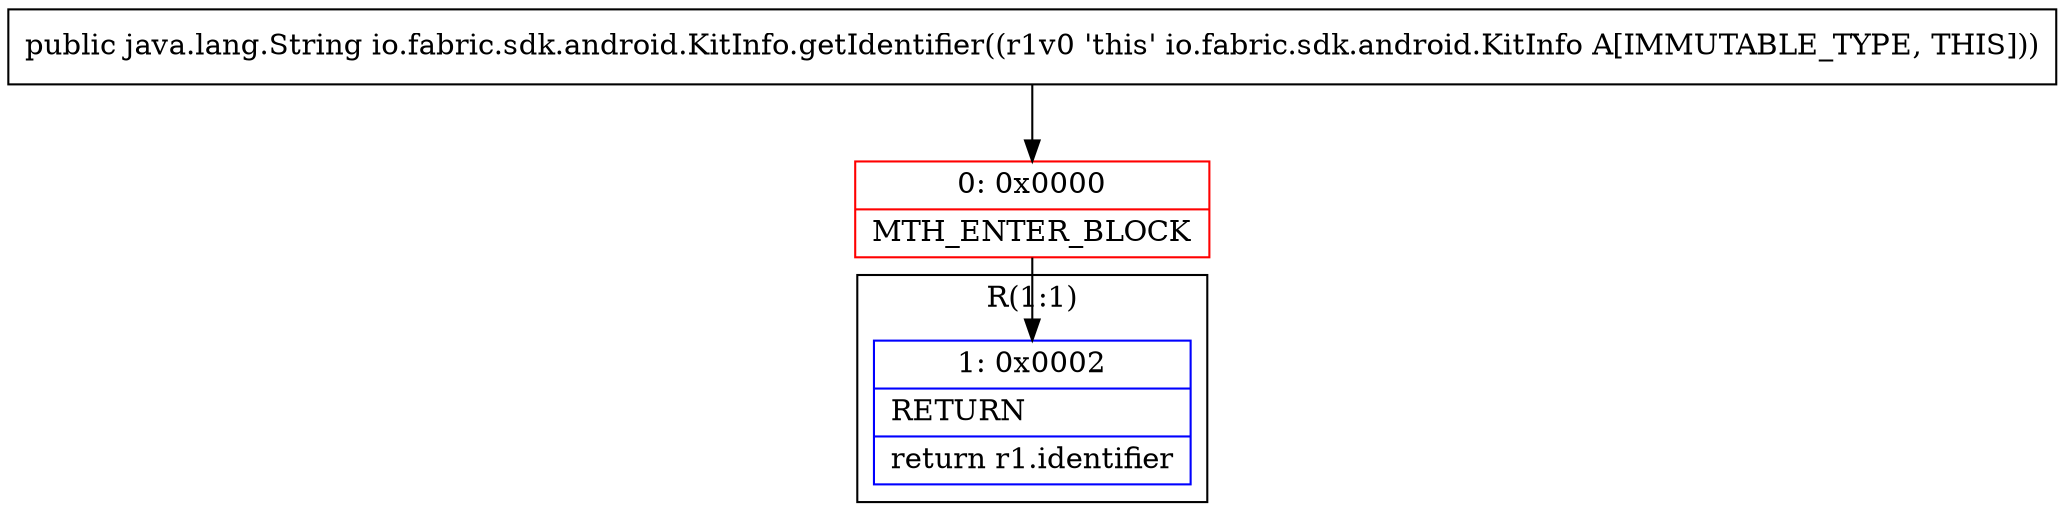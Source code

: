 digraph "CFG forio.fabric.sdk.android.KitInfo.getIdentifier()Ljava\/lang\/String;" {
subgraph cluster_Region_1487808157 {
label = "R(1:1)";
node [shape=record,color=blue];
Node_1 [shape=record,label="{1\:\ 0x0002|RETURN\l|return r1.identifier\l}"];
}
Node_0 [shape=record,color=red,label="{0\:\ 0x0000|MTH_ENTER_BLOCK\l}"];
MethodNode[shape=record,label="{public java.lang.String io.fabric.sdk.android.KitInfo.getIdentifier((r1v0 'this' io.fabric.sdk.android.KitInfo A[IMMUTABLE_TYPE, THIS])) }"];
MethodNode -> Node_0;
Node_0 -> Node_1;
}

